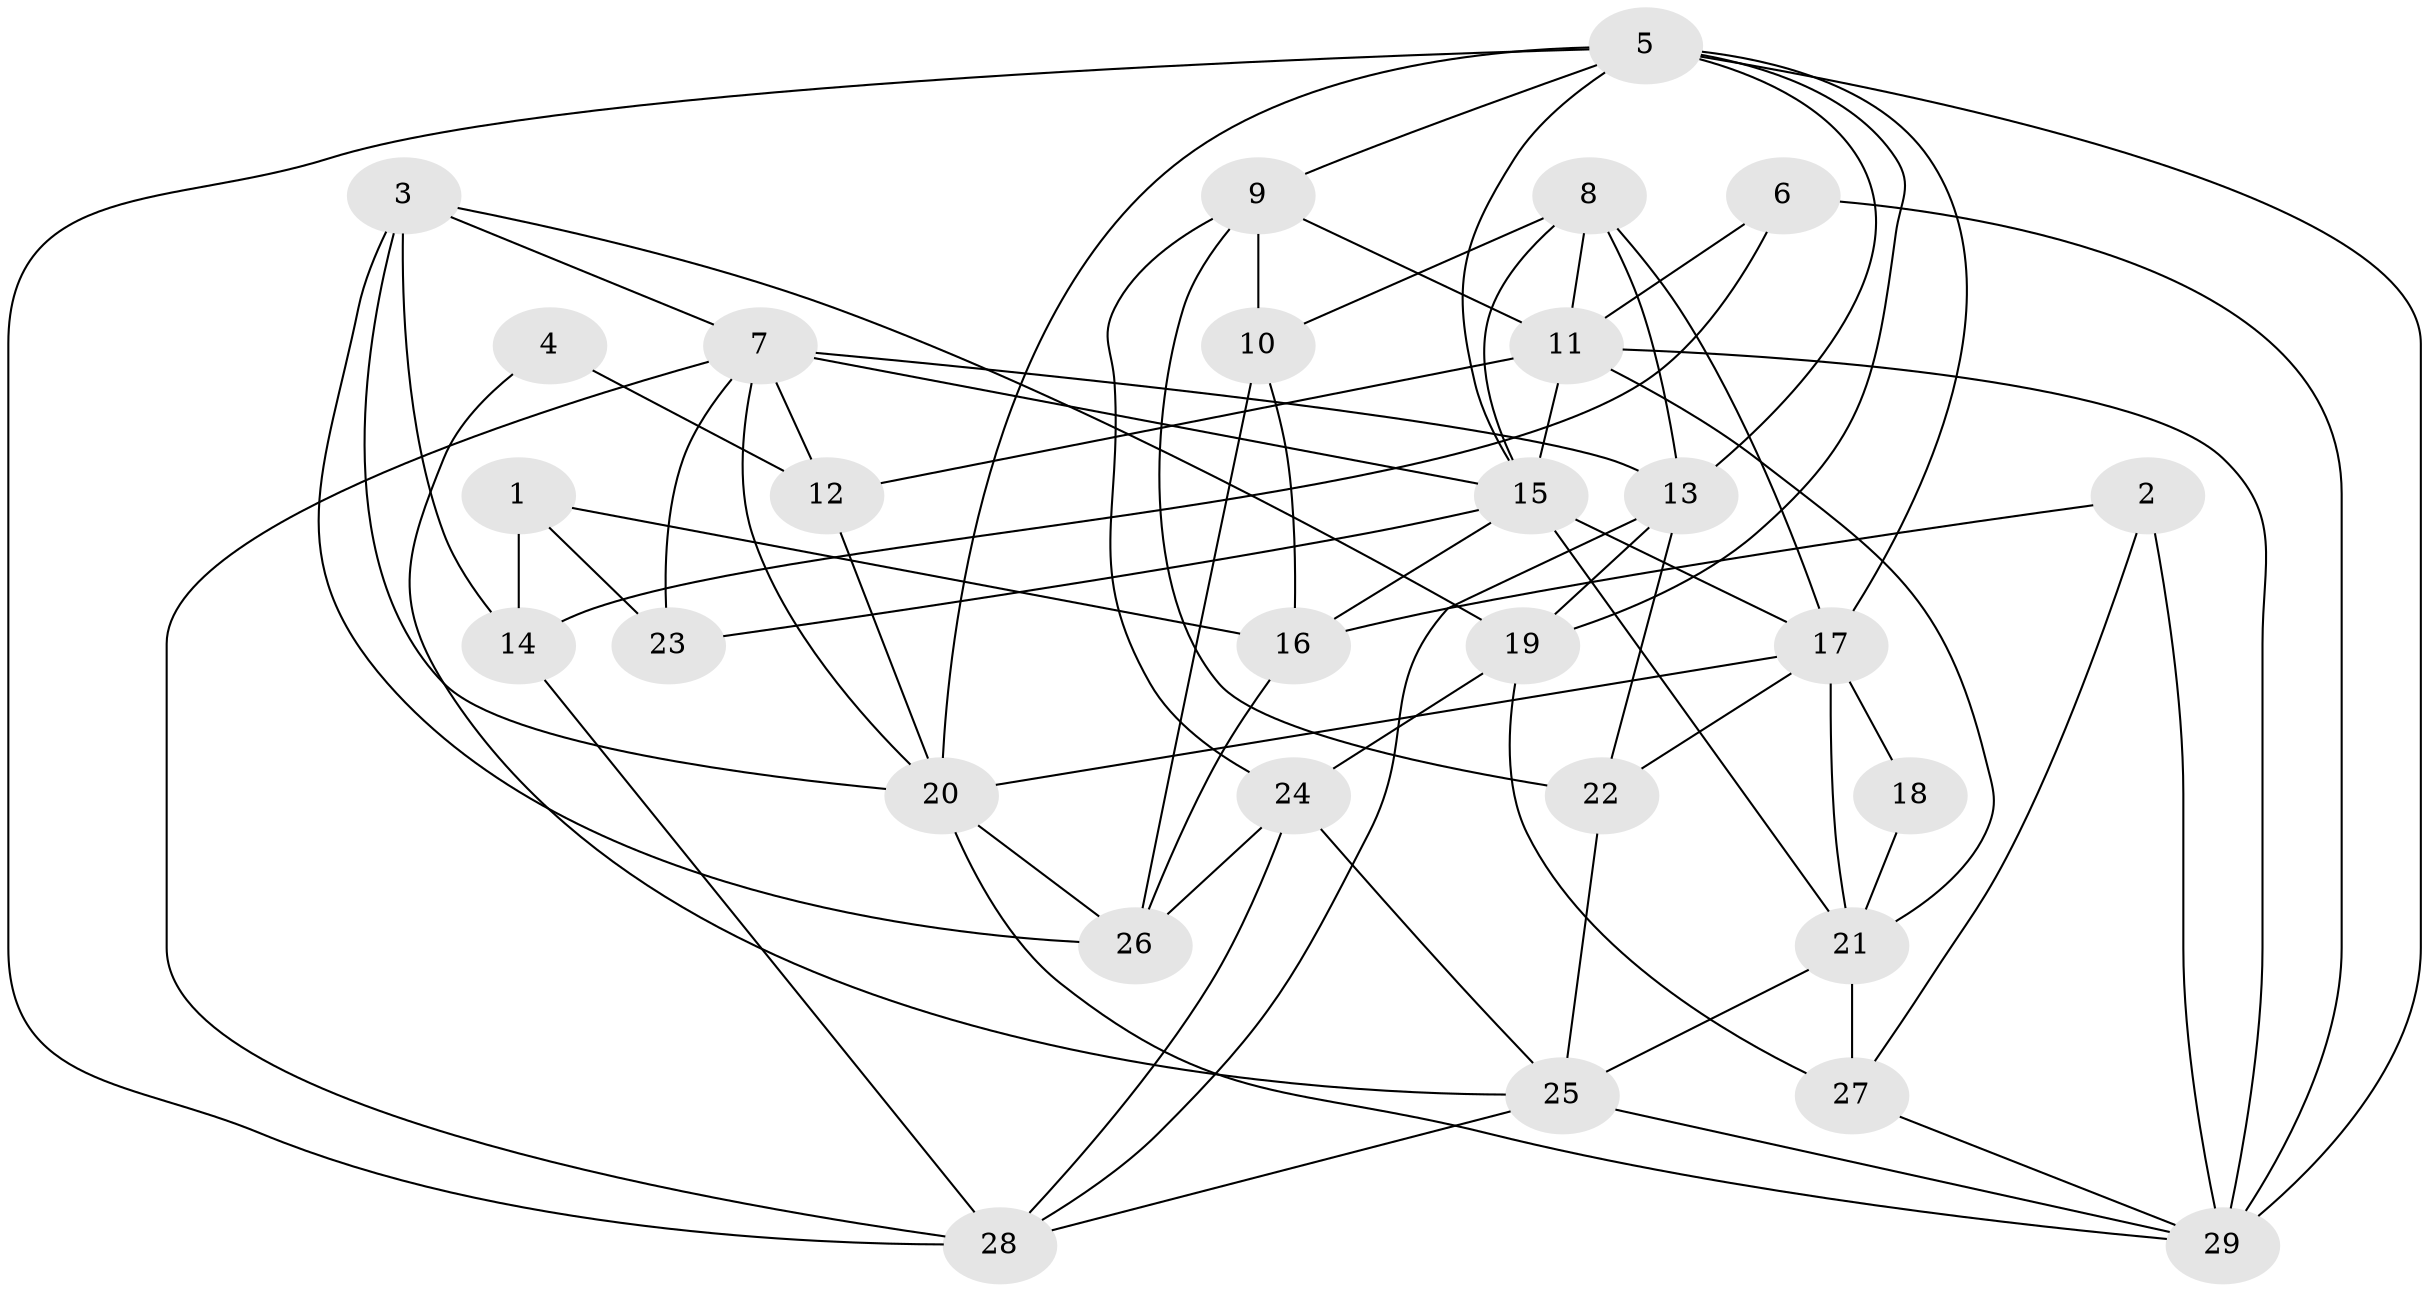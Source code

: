 // original degree distribution, {4: 0.3684210526315789, 5: 0.15789473684210525, 3: 0.2807017543859649, 6: 0.10526315789473684, 2: 0.07017543859649122, 7: 0.017543859649122806}
// Generated by graph-tools (version 1.1) at 2025/02/03/09/25 03:02:01]
// undirected, 29 vertices, 73 edges
graph export_dot {
graph [start="1"]
  node [color=gray90,style=filled];
  1;
  2;
  3;
  4;
  5;
  6;
  7;
  8;
  9;
  10;
  11;
  12;
  13;
  14;
  15;
  16;
  17;
  18;
  19;
  20;
  21;
  22;
  23;
  24;
  25;
  26;
  27;
  28;
  29;
  1 -- 14 [weight=1.0];
  1 -- 16 [weight=1.0];
  1 -- 23 [weight=1.0];
  2 -- 16 [weight=2.0];
  2 -- 27 [weight=1.0];
  2 -- 29 [weight=1.0];
  3 -- 7 [weight=1.0];
  3 -- 14 [weight=1.0];
  3 -- 19 [weight=1.0];
  3 -- 20 [weight=1.0];
  3 -- 26 [weight=1.0];
  4 -- 12 [weight=1.0];
  4 -- 25 [weight=1.0];
  5 -- 9 [weight=1.0];
  5 -- 13 [weight=1.0];
  5 -- 15 [weight=1.0];
  5 -- 17 [weight=1.0];
  5 -- 19 [weight=1.0];
  5 -- 20 [weight=1.0];
  5 -- 28 [weight=1.0];
  5 -- 29 [weight=1.0];
  6 -- 11 [weight=1.0];
  6 -- 14 [weight=1.0];
  6 -- 29 [weight=2.0];
  7 -- 12 [weight=1.0];
  7 -- 13 [weight=1.0];
  7 -- 15 [weight=2.0];
  7 -- 20 [weight=1.0];
  7 -- 23 [weight=1.0];
  7 -- 28 [weight=1.0];
  8 -- 10 [weight=1.0];
  8 -- 11 [weight=1.0];
  8 -- 13 [weight=2.0];
  8 -- 15 [weight=1.0];
  8 -- 17 [weight=1.0];
  9 -- 10 [weight=1.0];
  9 -- 11 [weight=1.0];
  9 -- 22 [weight=1.0];
  9 -- 24 [weight=1.0];
  10 -- 16 [weight=1.0];
  10 -- 26 [weight=1.0];
  11 -- 12 [weight=2.0];
  11 -- 15 [weight=1.0];
  11 -- 21 [weight=1.0];
  11 -- 29 [weight=1.0];
  12 -- 20 [weight=1.0];
  13 -- 19 [weight=1.0];
  13 -- 22 [weight=1.0];
  13 -- 28 [weight=1.0];
  14 -- 28 [weight=1.0];
  15 -- 16 [weight=1.0];
  15 -- 17 [weight=1.0];
  15 -- 21 [weight=1.0];
  15 -- 23 [weight=2.0];
  16 -- 26 [weight=1.0];
  17 -- 18 [weight=1.0];
  17 -- 20 [weight=1.0];
  17 -- 21 [weight=1.0];
  17 -- 22 [weight=1.0];
  18 -- 21 [weight=1.0];
  19 -- 24 [weight=1.0];
  19 -- 27 [weight=1.0];
  20 -- 26 [weight=1.0];
  20 -- 29 [weight=1.0];
  21 -- 25 [weight=1.0];
  21 -- 27 [weight=2.0];
  22 -- 25 [weight=1.0];
  24 -- 25 [weight=1.0];
  24 -- 26 [weight=2.0];
  24 -- 28 [weight=1.0];
  25 -- 28 [weight=1.0];
  25 -- 29 [weight=1.0];
  27 -- 29 [weight=1.0];
}
